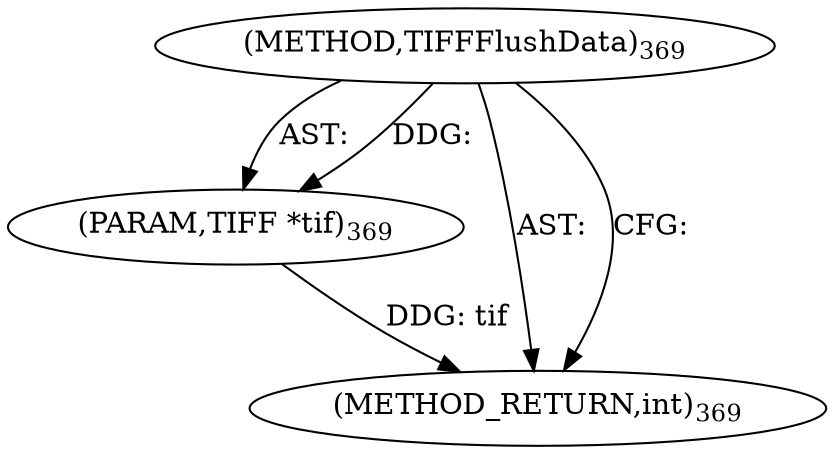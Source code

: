digraph "TIFFFlushData" {  
"8521" [label = <(METHOD,TIFFFlushData)<SUB>369</SUB>> ]
"8522" [label = <(PARAM,TIFF *tif)<SUB>369</SUB>> ]
"8523" [label = <(METHOD_RETURN,int)<SUB>369</SUB>> ]
  "8521" -> "8522"  [ label = "AST: "] 
  "8521" -> "8523"  [ label = "AST: "] 
  "8521" -> "8523"  [ label = "CFG: "] 
  "8522" -> "8523"  [ label = "DDG: tif"] 
  "8521" -> "8522"  [ label = "DDG: "] 
}
